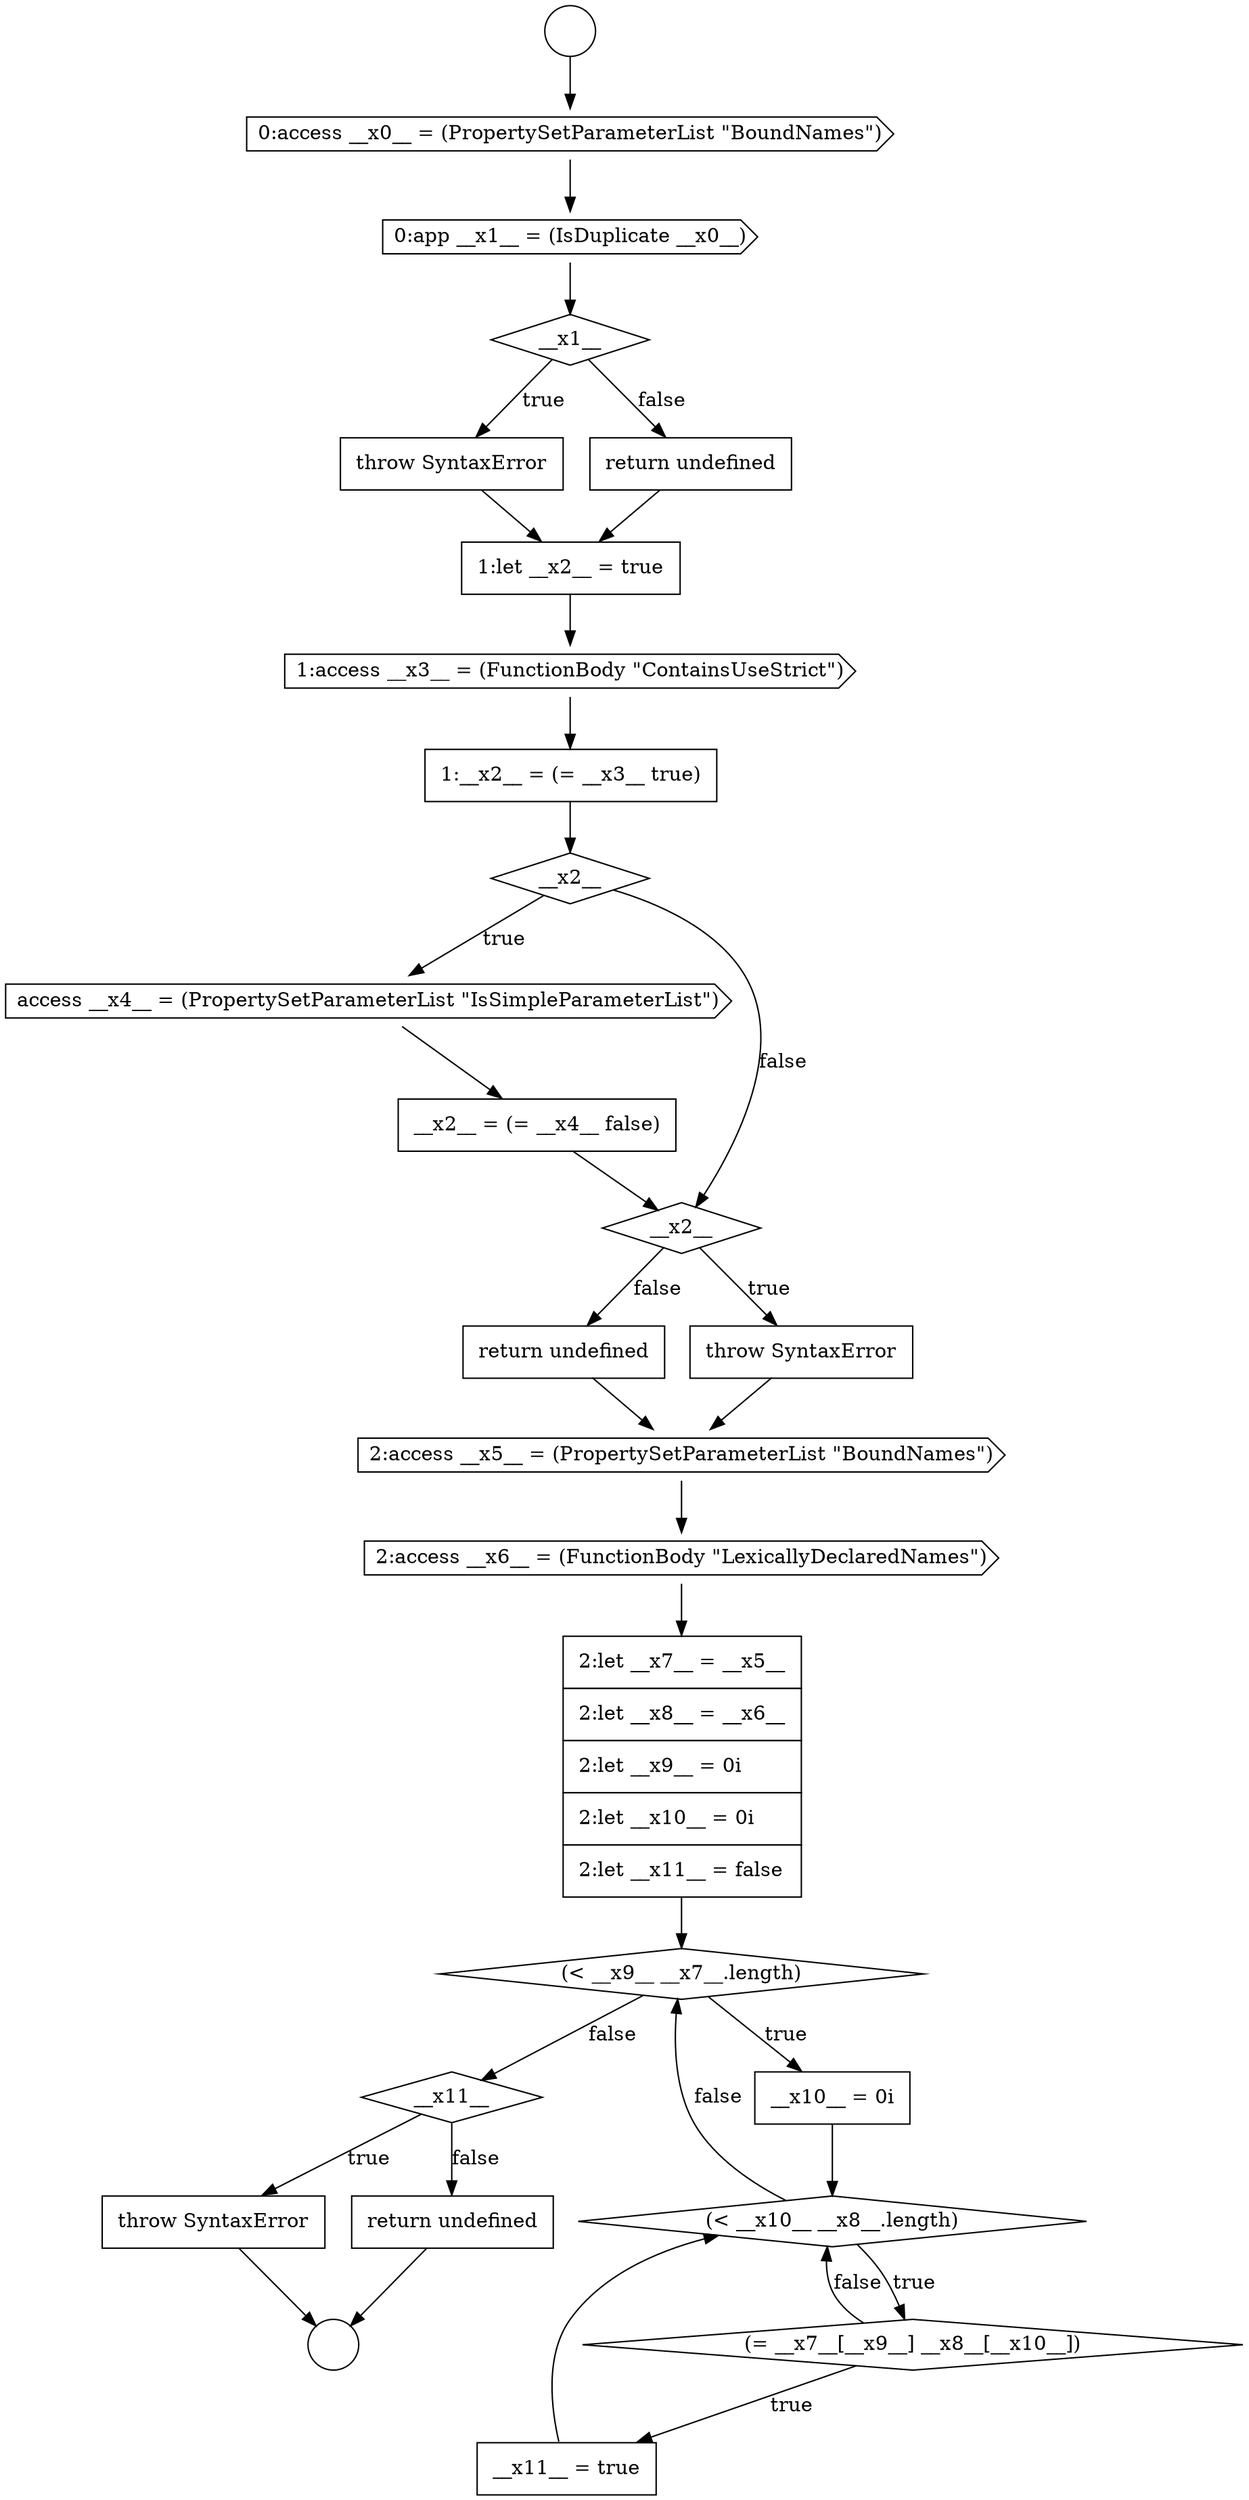 digraph {
  node16587 [shape=diamond, label=<<font color="black">__x1__</font>> color="black" fillcolor="white" style=filled]
  node16609 [shape=none, margin=0, label=<<font color="black">
    <table border="0" cellborder="1" cellspacing="0" cellpadding="10">
      <tr><td align="left">return undefined</td></tr>
    </table>
  </font>> color="black" fillcolor="white" style=filled]
  node16584 [shape=circle label=" " color="black" fillcolor="white" style=filled]
  node16608 [shape=none, margin=0, label=<<font color="black">
    <table border="0" cellborder="1" cellspacing="0" cellpadding="10">
      <tr><td align="left">throw SyntaxError</td></tr>
    </table>
  </font>> color="black" fillcolor="white" style=filled]
  node16594 [shape=cds, label=<<font color="black">access __x4__ = (PropertySetParameterList &quot;IsSimpleParameterList&quot;)</font>> color="black" fillcolor="white" style=filled]
  node16583 [shape=circle label=" " color="black" fillcolor="white" style=filled]
  node16605 [shape=diamond, label=<<font color="black">(= __x7__[__x9__] __x8__[__x10__])</font>> color="black" fillcolor="white" style=filled]
  node16593 [shape=diamond, label=<<font color="black">__x2__</font>> color="black" fillcolor="white" style=filled]
  node16600 [shape=cds, label=<<font color="black">2:access __x6__ = (FunctionBody &quot;LexicallyDeclaredNames&quot;)</font>> color="black" fillcolor="white" style=filled]
  node16607 [shape=diamond, label=<<font color="black">__x11__</font>> color="black" fillcolor="white" style=filled]
  node16590 [shape=none, margin=0, label=<<font color="black">
    <table border="0" cellborder="1" cellspacing="0" cellpadding="10">
      <tr><td align="left">1:let __x2__ = true</td></tr>
    </table>
  </font>> color="black" fillcolor="white" style=filled]
  node16595 [shape=none, margin=0, label=<<font color="black">
    <table border="0" cellborder="1" cellspacing="0" cellpadding="10">
      <tr><td align="left">__x2__ = (= __x4__ false)</td></tr>
    </table>
  </font>> color="black" fillcolor="white" style=filled]
  node16598 [shape=none, margin=0, label=<<font color="black">
    <table border="0" cellborder="1" cellspacing="0" cellpadding="10">
      <tr><td align="left">return undefined</td></tr>
    </table>
  </font>> color="black" fillcolor="white" style=filled]
  node16604 [shape=diamond, label=<<font color="black">(&lt; __x10__ __x8__.length)</font>> color="black" fillcolor="white" style=filled]
  node16591 [shape=cds, label=<<font color="black">1:access __x3__ = (FunctionBody &quot;ContainsUseStrict&quot;)</font>> color="black" fillcolor="white" style=filled]
  node16592 [shape=none, margin=0, label=<<font color="black">
    <table border="0" cellborder="1" cellspacing="0" cellpadding="10">
      <tr><td align="left">1:__x2__ = (= __x3__ true)</td></tr>
    </table>
  </font>> color="black" fillcolor="white" style=filled]
  node16597 [shape=none, margin=0, label=<<font color="black">
    <table border="0" cellborder="1" cellspacing="0" cellpadding="10">
      <tr><td align="left">throw SyntaxError</td></tr>
    </table>
  </font>> color="black" fillcolor="white" style=filled]
  node16601 [shape=none, margin=0, label=<<font color="black">
    <table border="0" cellborder="1" cellspacing="0" cellpadding="10">
      <tr><td align="left">2:let __x7__ = __x5__</td></tr>
      <tr><td align="left">2:let __x8__ = __x6__</td></tr>
      <tr><td align="left">2:let __x9__ = 0i</td></tr>
      <tr><td align="left">2:let __x10__ = 0i</td></tr>
      <tr><td align="left">2:let __x11__ = false</td></tr>
    </table>
  </font>> color="black" fillcolor="white" style=filled]
  node16588 [shape=none, margin=0, label=<<font color="black">
    <table border="0" cellborder="1" cellspacing="0" cellpadding="10">
      <tr><td align="left">throw SyntaxError</td></tr>
    </table>
  </font>> color="black" fillcolor="white" style=filled]
  node16602 [shape=diamond, label=<<font color="black">(&lt; __x9__ __x7__.length)</font>> color="black" fillcolor="white" style=filled]
  node16585 [shape=cds, label=<<font color="black">0:access __x0__ = (PropertySetParameterList &quot;BoundNames&quot;)</font>> color="black" fillcolor="white" style=filled]
  node16599 [shape=cds, label=<<font color="black">2:access __x5__ = (PropertySetParameterList &quot;BoundNames&quot;)</font>> color="black" fillcolor="white" style=filled]
  node16596 [shape=diamond, label=<<font color="black">__x2__</font>> color="black" fillcolor="white" style=filled]
  node16589 [shape=none, margin=0, label=<<font color="black">
    <table border="0" cellborder="1" cellspacing="0" cellpadding="10">
      <tr><td align="left">return undefined</td></tr>
    </table>
  </font>> color="black" fillcolor="white" style=filled]
  node16606 [shape=none, margin=0, label=<<font color="black">
    <table border="0" cellborder="1" cellspacing="0" cellpadding="10">
      <tr><td align="left">__x11__ = true</td></tr>
    </table>
  </font>> color="black" fillcolor="white" style=filled]
  node16603 [shape=none, margin=0, label=<<font color="black">
    <table border="0" cellborder="1" cellspacing="0" cellpadding="10">
      <tr><td align="left">__x10__ = 0i</td></tr>
    </table>
  </font>> color="black" fillcolor="white" style=filled]
  node16586 [shape=cds, label=<<font color="black">0:app __x1__ = (IsDuplicate __x0__)</font>> color="black" fillcolor="white" style=filled]
  node16596 -> node16597 [label=<<font color="black">true</font>> color="black"]
  node16596 -> node16598 [label=<<font color="black">false</font>> color="black"]
  node16609 -> node16584 [ color="black"]
  node16601 -> node16602 [ color="black"]
  node16592 -> node16593 [ color="black"]
  node16591 -> node16592 [ color="black"]
  node16585 -> node16586 [ color="black"]
  node16600 -> node16601 [ color="black"]
  node16598 -> node16599 [ color="black"]
  node16599 -> node16600 [ color="black"]
  node16608 -> node16584 [ color="black"]
  node16595 -> node16596 [ color="black"]
  node16594 -> node16595 [ color="black"]
  node16606 -> node16604 [ color="black"]
  node16605 -> node16606 [label=<<font color="black">true</font>> color="black"]
  node16605 -> node16604 [label=<<font color="black">false</font>> color="black"]
  node16590 -> node16591 [ color="black"]
  node16586 -> node16587 [ color="black"]
  node16587 -> node16588 [label=<<font color="black">true</font>> color="black"]
  node16587 -> node16589 [label=<<font color="black">false</font>> color="black"]
  node16604 -> node16605 [label=<<font color="black">true</font>> color="black"]
  node16604 -> node16602 [label=<<font color="black">false</font>> color="black"]
  node16583 -> node16585 [ color="black"]
  node16603 -> node16604 [ color="black"]
  node16607 -> node16608 [label=<<font color="black">true</font>> color="black"]
  node16607 -> node16609 [label=<<font color="black">false</font>> color="black"]
  node16602 -> node16603 [label=<<font color="black">true</font>> color="black"]
  node16602 -> node16607 [label=<<font color="black">false</font>> color="black"]
  node16589 -> node16590 [ color="black"]
  node16597 -> node16599 [ color="black"]
  node16588 -> node16590 [ color="black"]
  node16593 -> node16594 [label=<<font color="black">true</font>> color="black"]
  node16593 -> node16596 [label=<<font color="black">false</font>> color="black"]
}

